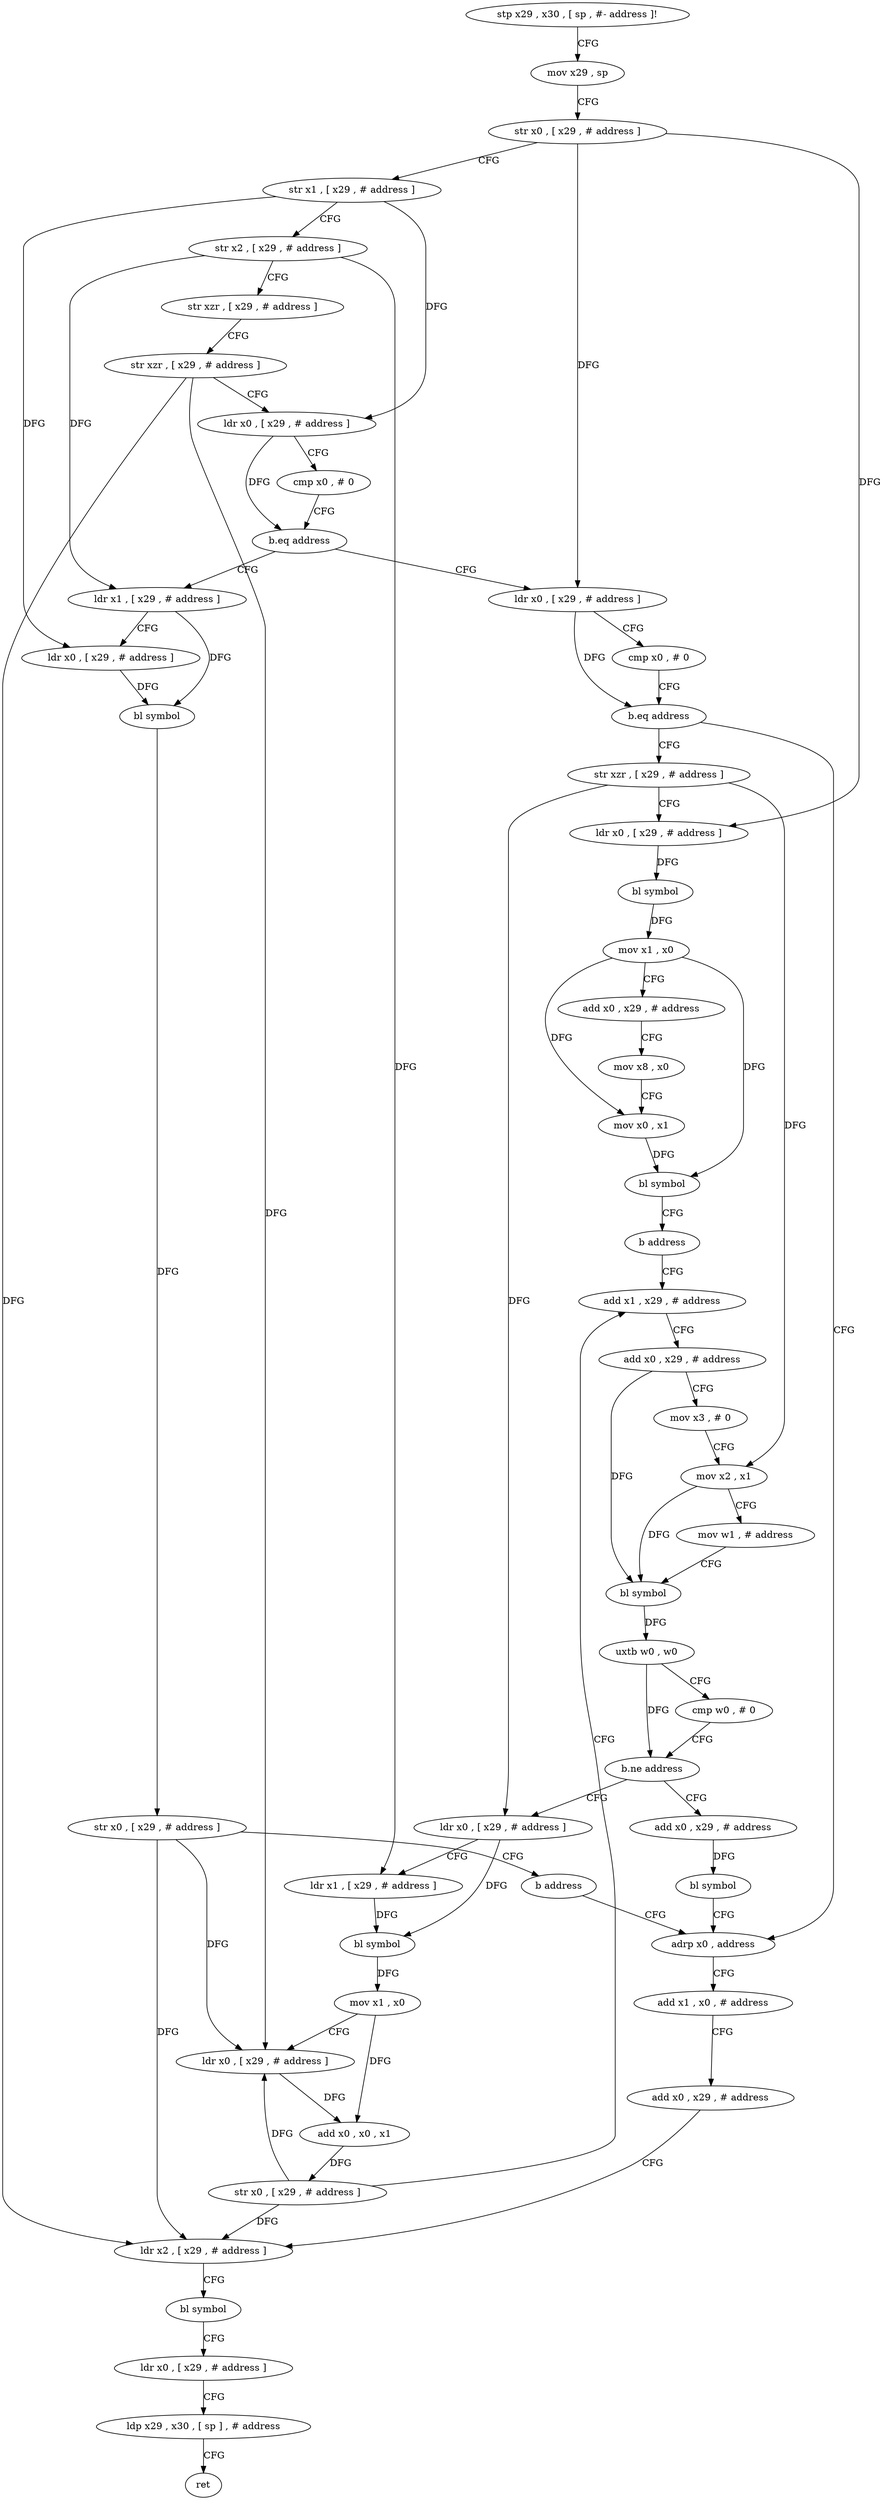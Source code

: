digraph "func" {
"184940" [label = "stp x29 , x30 , [ sp , #- address ]!" ]
"184944" [label = "mov x29 , sp" ]
"184948" [label = "str x0 , [ x29 , # address ]" ]
"184952" [label = "str x1 , [ x29 , # address ]" ]
"184956" [label = "str x2 , [ x29 , # address ]" ]
"184960" [label = "str xzr , [ x29 , # address ]" ]
"184964" [label = "str xzr , [ x29 , # address ]" ]
"184968" [label = "ldr x0 , [ x29 , # address ]" ]
"184972" [label = "cmp x0 , # 0" ]
"184976" [label = "b.eq address" ]
"185000" [label = "ldr x0 , [ x29 , # address ]" ]
"184980" [label = "ldr x1 , [ x29 , # address ]" ]
"185004" [label = "cmp x0 , # 0" ]
"185008" [label = "b.eq address" ]
"185120" [label = "adrp x0 , address" ]
"185012" [label = "str xzr , [ x29 , # address ]" ]
"184984" [label = "ldr x0 , [ x29 , # address ]" ]
"184988" [label = "bl symbol" ]
"184992" [label = "str x0 , [ x29 , # address ]" ]
"184996" [label = "b address" ]
"185124" [label = "add x1 , x0 , # address" ]
"185128" [label = "add x0 , x29 , # address" ]
"185132" [label = "ldr x2 , [ x29 , # address ]" ]
"185136" [label = "bl symbol" ]
"185140" [label = "ldr x0 , [ x29 , # address ]" ]
"185144" [label = "ldp x29 , x30 , [ sp ] , # address" ]
"185148" [label = "ret" ]
"185016" [label = "ldr x0 , [ x29 , # address ]" ]
"185020" [label = "bl symbol" ]
"185024" [label = "mov x1 , x0" ]
"185028" [label = "add x0 , x29 , # address" ]
"185032" [label = "mov x8 , x0" ]
"185036" [label = "mov x0 , x1" ]
"185040" [label = "bl symbol" ]
"185044" [label = "b address" ]
"185076" [label = "add x1 , x29 , # address" ]
"185080" [label = "add x0 , x29 , # address" ]
"185084" [label = "mov x3 , # 0" ]
"185088" [label = "mov x2 , x1" ]
"185092" [label = "mov w1 , # address" ]
"185096" [label = "bl symbol" ]
"185100" [label = "uxtb w0 , w0" ]
"185104" [label = "cmp w0 , # 0" ]
"185108" [label = "b.ne address" ]
"185048" [label = "ldr x0 , [ x29 , # address ]" ]
"185112" [label = "add x0 , x29 , # address" ]
"185052" [label = "ldr x1 , [ x29 , # address ]" ]
"185056" [label = "bl symbol" ]
"185060" [label = "mov x1 , x0" ]
"185064" [label = "ldr x0 , [ x29 , # address ]" ]
"185068" [label = "add x0 , x0 , x1" ]
"185072" [label = "str x0 , [ x29 , # address ]" ]
"185116" [label = "bl symbol" ]
"184940" -> "184944" [ label = "CFG" ]
"184944" -> "184948" [ label = "CFG" ]
"184948" -> "184952" [ label = "CFG" ]
"184948" -> "185000" [ label = "DFG" ]
"184948" -> "185016" [ label = "DFG" ]
"184952" -> "184956" [ label = "CFG" ]
"184952" -> "184968" [ label = "DFG" ]
"184952" -> "184984" [ label = "DFG" ]
"184956" -> "184960" [ label = "CFG" ]
"184956" -> "184980" [ label = "DFG" ]
"184956" -> "185052" [ label = "DFG" ]
"184960" -> "184964" [ label = "CFG" ]
"184964" -> "184968" [ label = "CFG" ]
"184964" -> "185132" [ label = "DFG" ]
"184964" -> "185064" [ label = "DFG" ]
"184968" -> "184972" [ label = "CFG" ]
"184968" -> "184976" [ label = "DFG" ]
"184972" -> "184976" [ label = "CFG" ]
"184976" -> "185000" [ label = "CFG" ]
"184976" -> "184980" [ label = "CFG" ]
"185000" -> "185004" [ label = "CFG" ]
"185000" -> "185008" [ label = "DFG" ]
"184980" -> "184984" [ label = "CFG" ]
"184980" -> "184988" [ label = "DFG" ]
"185004" -> "185008" [ label = "CFG" ]
"185008" -> "185120" [ label = "CFG" ]
"185008" -> "185012" [ label = "CFG" ]
"185120" -> "185124" [ label = "CFG" ]
"185012" -> "185016" [ label = "CFG" ]
"185012" -> "185048" [ label = "DFG" ]
"185012" -> "185088" [ label = "DFG" ]
"184984" -> "184988" [ label = "DFG" ]
"184988" -> "184992" [ label = "DFG" ]
"184992" -> "184996" [ label = "CFG" ]
"184992" -> "185132" [ label = "DFG" ]
"184992" -> "185064" [ label = "DFG" ]
"184996" -> "185120" [ label = "CFG" ]
"185124" -> "185128" [ label = "CFG" ]
"185128" -> "185132" [ label = "CFG" ]
"185132" -> "185136" [ label = "CFG" ]
"185136" -> "185140" [ label = "CFG" ]
"185140" -> "185144" [ label = "CFG" ]
"185144" -> "185148" [ label = "CFG" ]
"185016" -> "185020" [ label = "DFG" ]
"185020" -> "185024" [ label = "DFG" ]
"185024" -> "185028" [ label = "CFG" ]
"185024" -> "185036" [ label = "DFG" ]
"185024" -> "185040" [ label = "DFG" ]
"185028" -> "185032" [ label = "CFG" ]
"185032" -> "185036" [ label = "CFG" ]
"185036" -> "185040" [ label = "DFG" ]
"185040" -> "185044" [ label = "CFG" ]
"185044" -> "185076" [ label = "CFG" ]
"185076" -> "185080" [ label = "CFG" ]
"185080" -> "185084" [ label = "CFG" ]
"185080" -> "185096" [ label = "DFG" ]
"185084" -> "185088" [ label = "CFG" ]
"185088" -> "185092" [ label = "CFG" ]
"185088" -> "185096" [ label = "DFG" ]
"185092" -> "185096" [ label = "CFG" ]
"185096" -> "185100" [ label = "DFG" ]
"185100" -> "185104" [ label = "CFG" ]
"185100" -> "185108" [ label = "DFG" ]
"185104" -> "185108" [ label = "CFG" ]
"185108" -> "185048" [ label = "CFG" ]
"185108" -> "185112" [ label = "CFG" ]
"185048" -> "185052" [ label = "CFG" ]
"185048" -> "185056" [ label = "DFG" ]
"185112" -> "185116" [ label = "DFG" ]
"185052" -> "185056" [ label = "DFG" ]
"185056" -> "185060" [ label = "DFG" ]
"185060" -> "185064" [ label = "CFG" ]
"185060" -> "185068" [ label = "DFG" ]
"185064" -> "185068" [ label = "DFG" ]
"185068" -> "185072" [ label = "DFG" ]
"185072" -> "185076" [ label = "CFG" ]
"185072" -> "185132" [ label = "DFG" ]
"185072" -> "185064" [ label = "DFG" ]
"185116" -> "185120" [ label = "CFG" ]
}
